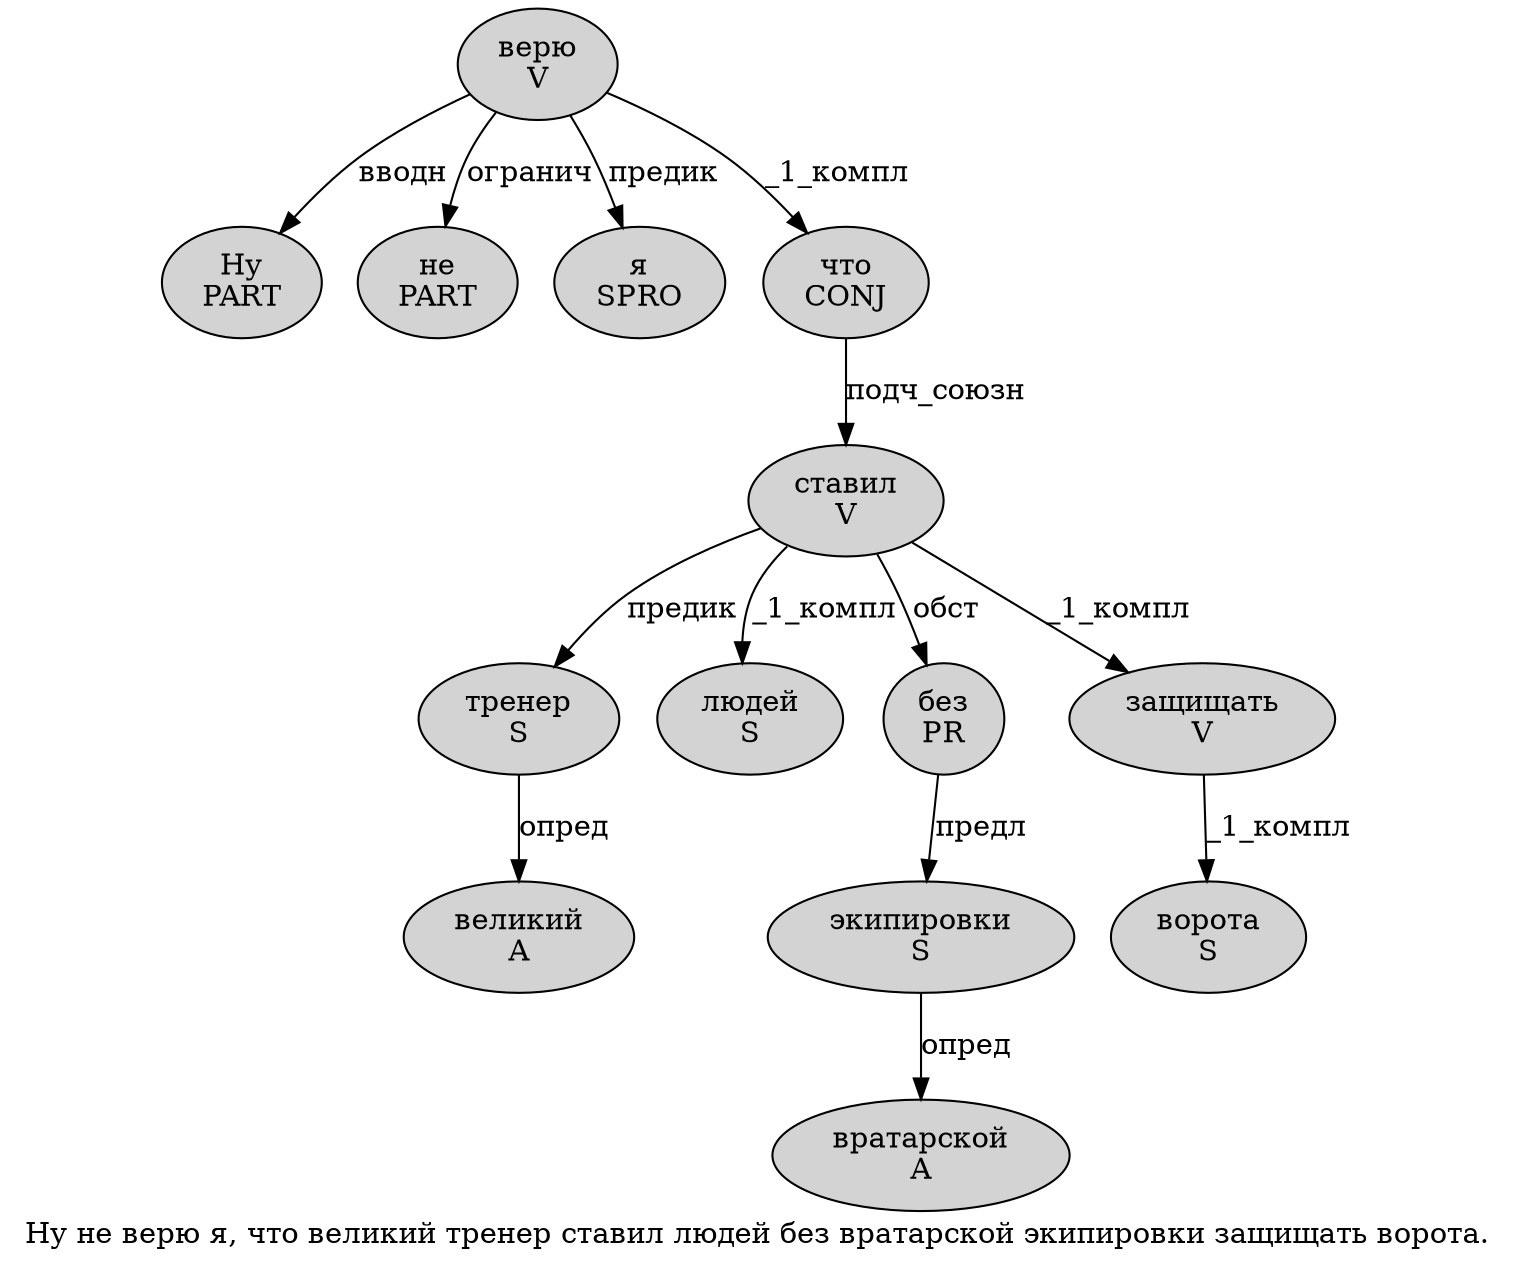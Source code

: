 digraph SENTENCE_3411 {
	graph [label="Ну не верю я, что великий тренер ставил людей без вратарской экипировки защищать ворота."]
	node [style=filled]
		0 [label="Ну
PART" color="" fillcolor=lightgray penwidth=1 shape=ellipse]
		1 [label="не
PART" color="" fillcolor=lightgray penwidth=1 shape=ellipse]
		2 [label="верю
V" color="" fillcolor=lightgray penwidth=1 shape=ellipse]
		3 [label="я
SPRO" color="" fillcolor=lightgray penwidth=1 shape=ellipse]
		5 [label="что
CONJ" color="" fillcolor=lightgray penwidth=1 shape=ellipse]
		6 [label="великий
A" color="" fillcolor=lightgray penwidth=1 shape=ellipse]
		7 [label="тренер
S" color="" fillcolor=lightgray penwidth=1 shape=ellipse]
		8 [label="ставил
V" color="" fillcolor=lightgray penwidth=1 shape=ellipse]
		9 [label="людей
S" color="" fillcolor=lightgray penwidth=1 shape=ellipse]
		10 [label="без
PR" color="" fillcolor=lightgray penwidth=1 shape=ellipse]
		11 [label="вратарской
A" color="" fillcolor=lightgray penwidth=1 shape=ellipse]
		12 [label="экипировки
S" color="" fillcolor=lightgray penwidth=1 shape=ellipse]
		13 [label="защищать
V" color="" fillcolor=lightgray penwidth=1 shape=ellipse]
		14 [label="ворота
S" color="" fillcolor=lightgray penwidth=1 shape=ellipse]
			7 -> 6 [label="опред"]
			2 -> 0 [label="вводн"]
			2 -> 1 [label="огранич"]
			2 -> 3 [label="предик"]
			2 -> 5 [label="_1_компл"]
			5 -> 8 [label="подч_союзн"]
			13 -> 14 [label="_1_компл"]
			8 -> 7 [label="предик"]
			8 -> 9 [label="_1_компл"]
			8 -> 10 [label="обст"]
			8 -> 13 [label="_1_компл"]
			12 -> 11 [label="опред"]
			10 -> 12 [label="предл"]
}